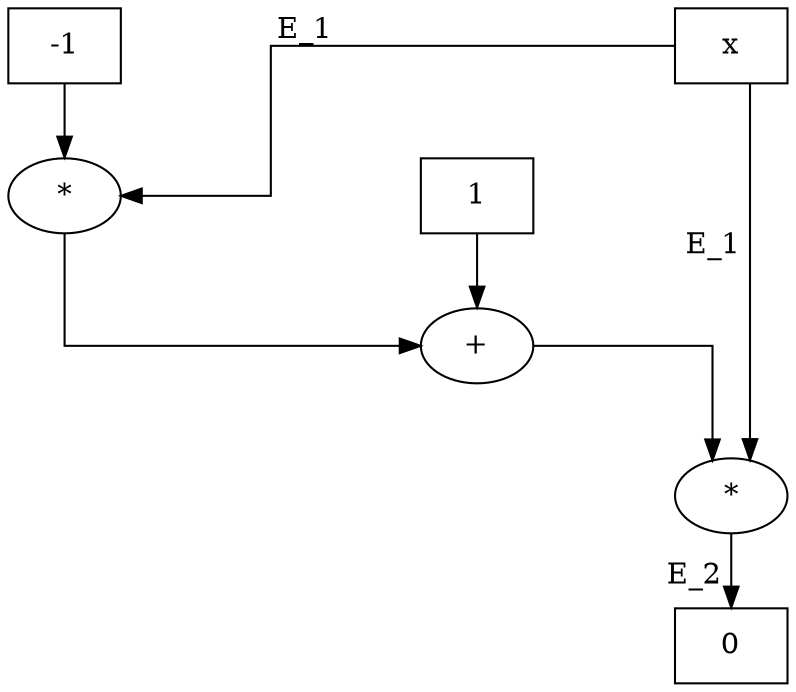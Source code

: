 digraph BOOLCONS {
	graph [center=true,
		forcelabels=true,
		nodesep=2.0,
		splines=ortho
	];
	nCONS1	[label=x,
		shape=box];
	nCONS4	[label="*"];
	nCONS1 -> nCONS4	[xlabel=E_1];
	nCONS6	[label="*"];
	nCONS1 -> nCONS6	[xlabel="E_1 "];
	nCONS5	[label="+"];
	nCONS4 -> nCONS5;
	nCONS7	[label=0,
		shape=box];
	nCONS6 -> nCONS7	[xlabel="E_2 "];
	nCONS2	[label=1,
		shape=box];
	nCONS2 -> nCONS5;
	nCONS5 -> nCONS6;
	nCONS3	[label=-1,
		shape=box];
	nCONS3 -> nCONS4;
}
